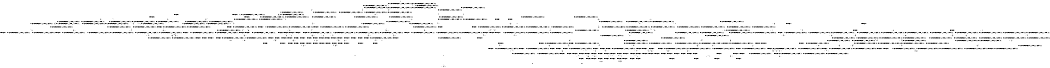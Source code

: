 digraph BCG {
size = "7, 10.5";
center = TRUE;
node [shape = circle];
0 [peripheries = 2];
0 -> 1 [label = "EX !0 !ATOMIC_EXCH_BRANCH (1, +0, TRUE, +0, 1, TRUE) !:0:1:2:"];
0 -> 2 [label = "EX !1 !ATOMIC_EXCH_BRANCH (1, +1, TRUE, +1, 1, FALSE) !:0:1:2:"];
0 -> 3 [label = "EX !2 !ATOMIC_EXCH_BRANCH (1, +1, TRUE, +0, 3, TRUE) !:0:1:2:"];
0 -> 4 [label = "EX !0 !ATOMIC_EXCH_BRANCH (1, +0, TRUE, +0, 1, TRUE) !:0:1:2:"];
1 -> 5 [label = "EX !2 !ATOMIC_EXCH_BRANCH (1, +1, TRUE, +0, 3, TRUE) !:0:1:2:"];
2 -> 6 [label = "EX !0 !ATOMIC_EXCH_BRANCH (1, +0, TRUE, +0, 1, FALSE) !:0:1:2:"];
2 -> 7 [label = "TERMINATE !1"];
2 -> 8 [label = "EX !2 !ATOMIC_EXCH_BRANCH (1, +1, TRUE, +0, 3, FALSE) !:0:1:2:"];
2 -> 9 [label = "EX !0 !ATOMIC_EXCH_BRANCH (1, +0, TRUE, +0, 1, FALSE) !:0:1:2:"];
3 -> 10 [label = "EX !0 !ATOMIC_EXCH_BRANCH (1, +0, TRUE, +0, 1, FALSE) !:0:1:2:"];
3 -> 11 [label = "TERMINATE !2"];
3 -> 12 [label = "EX !1 !ATOMIC_EXCH_BRANCH (1, +1, TRUE, +1, 1, TRUE) !:0:1:2:"];
3 -> 13 [label = "EX !0 !ATOMIC_EXCH_BRANCH (1, +0, TRUE, +0, 1, FALSE) !:0:1:2:"];
4 -> 5 [label = "EX !2 !ATOMIC_EXCH_BRANCH (1, +1, TRUE, +0, 3, TRUE) !:0:1:2:"];
4 -> 14 [label = "EX !1 !ATOMIC_EXCH_BRANCH (1, +1, TRUE, +1, 1, FALSE) !:0:1:2:"];
4 -> 15 [label = "EX !2 !ATOMIC_EXCH_BRANCH (1, +1, TRUE, +0, 3, TRUE) !:0:1:2:"];
4 -> 4 [label = "EX !0 !ATOMIC_EXCH_BRANCH (1, +0, TRUE, +0, 1, TRUE) !:0:1:2:"];
5 -> 10 [label = "EX !0 !ATOMIC_EXCH_BRANCH (1, +0, TRUE, +0, 1, FALSE) !:0:1:2:"];
6 -> 16 [label = "EX !2 !ATOMIC_EXCH_BRANCH (1, +1, TRUE, +0, 3, TRUE) !:0:1:2:"];
7 -> 17 [label = "EX !0 !ATOMIC_EXCH_BRANCH (1, +0, TRUE, +0, 1, FALSE) !:0:2:"];
7 -> 18 [label = "EX !2 !ATOMIC_EXCH_BRANCH (1, +1, TRUE, +0, 3, FALSE) !:0:2:"];
7 -> 19 [label = "EX !0 !ATOMIC_EXCH_BRANCH (1, +0, TRUE, +0, 1, FALSE) !:0:2:"];
8 -> 20 [label = "EX !2 !ATOMIC_EXCH_BRANCH (1, +0, TRUE, +1, 1, TRUE) !:0:1:2:"];
8 -> 21 [label = "TERMINATE !1"];
8 -> 22 [label = "EX !0 !ATOMIC_EXCH_BRANCH (1, +0, TRUE, +0, 1, FALSE) !:0:1:2:"];
8 -> 23 [label = "EX !2 !ATOMIC_EXCH_BRANCH (1, +0, TRUE, +1, 1, TRUE) !:0:1:2:"];
9 -> 16 [label = "EX !2 !ATOMIC_EXCH_BRANCH (1, +1, TRUE, +0, 3, TRUE) !:0:1:2:"];
9 -> 24 [label = "TERMINATE !1"];
9 -> 25 [label = "TERMINATE !0"];
9 -> 26 [label = "EX !2 !ATOMIC_EXCH_BRANCH (1, +1, TRUE, +0, 3, TRUE) !:0:1:2:"];
10 -> 16 [label = "EX !1 !ATOMIC_EXCH_BRANCH (1, +1, TRUE, +1, 1, FALSE) !:0:1:2:"];
11 -> 27 [label = "EX !0 !ATOMIC_EXCH_BRANCH (1, +0, TRUE, +0, 1, FALSE) !:0:1:"];
11 -> 28 [label = "EX !1 !ATOMIC_EXCH_BRANCH (1, +1, TRUE, +1, 1, TRUE) !:0:1:"];
11 -> 29 [label = "EX !0 !ATOMIC_EXCH_BRANCH (1, +0, TRUE, +0, 1, FALSE) !:0:1:"];
12 -> 30 [label = "EX !0 !ATOMIC_EXCH_BRANCH (1, +0, TRUE, +0, 1, FALSE) !:0:1:2:"];
12 -> 31 [label = "TERMINATE !2"];
12 -> 32 [label = "EX !0 !ATOMIC_EXCH_BRANCH (1, +0, TRUE, +0, 1, FALSE) !:0:1:2:"];
12 -> 12 [label = "EX !1 !ATOMIC_EXCH_BRANCH (1, +1, TRUE, +1, 1, TRUE) !:0:1:2:"];
13 -> 16 [label = "EX !1 !ATOMIC_EXCH_BRANCH (1, +1, TRUE, +1, 1, FALSE) !:0:1:2:"];
13 -> 33 [label = "TERMINATE !2"];
13 -> 34 [label = "TERMINATE !0"];
13 -> 26 [label = "EX !1 !ATOMIC_EXCH_BRANCH (1, +1, TRUE, +1, 1, FALSE) !:0:1:2:"];
14 -> 6 [label = "EX !0 !ATOMIC_EXCH_BRANCH (1, +0, TRUE, +0, 1, FALSE) !:0:1:2:"];
14 -> 35 [label = "TERMINATE !1"];
14 -> 36 [label = "EX !2 !ATOMIC_EXCH_BRANCH (1, +1, TRUE, +0, 3, FALSE) !:0:1:2:"];
14 -> 9 [label = "EX !0 !ATOMIC_EXCH_BRANCH (1, +0, TRUE, +0, 1, FALSE) !:0:1:2:"];
15 -> 10 [label = "EX !0 !ATOMIC_EXCH_BRANCH (1, +0, TRUE, +0, 1, FALSE) !:0:1:2:"];
15 -> 37 [label = "TERMINATE !2"];
15 -> 38 [label = "EX !1 !ATOMIC_EXCH_BRANCH (1, +1, TRUE, +1, 1, TRUE) !:0:1:2:"];
15 -> 13 [label = "EX !0 !ATOMIC_EXCH_BRANCH (1, +0, TRUE, +0, 1, FALSE) !:0:1:2:"];
16 -> 39 [label = "TERMINATE !0"];
17 -> 40 [label = "EX !2 !ATOMIC_EXCH_BRANCH (1, +1, TRUE, +0, 3, TRUE) !:0:2:"];
18 -> 41 [label = "EX !2 !ATOMIC_EXCH_BRANCH (1, +0, TRUE, +1, 1, TRUE) !:0:2:"];
18 -> 42 [label = "EX !0 !ATOMIC_EXCH_BRANCH (1, +0, TRUE, +0, 1, FALSE) !:0:2:"];
18 -> 43 [label = "EX !2 !ATOMIC_EXCH_BRANCH (1, +0, TRUE, +1, 1, TRUE) !:0:2:"];
19 -> 40 [label = "EX !2 !ATOMIC_EXCH_BRANCH (1, +1, TRUE, +0, 3, TRUE) !:0:2:"];
19 -> 44 [label = "TERMINATE !0"];
19 -> 45 [label = "EX !2 !ATOMIC_EXCH_BRANCH (1, +1, TRUE, +0, 3, TRUE) !:0:2:"];
20 -> 46 [label = "EX !2 !ATOMIC_EXCH_BRANCH (1, +1, TRUE, +0, 3, TRUE) !:0:1:2:"];
21 -> 41 [label = "EX !2 !ATOMIC_EXCH_BRANCH (1, +0, TRUE, +1, 1, TRUE) !:0:2:"];
21 -> 42 [label = "EX !0 !ATOMIC_EXCH_BRANCH (1, +0, TRUE, +0, 1, FALSE) !:0:2:"];
21 -> 43 [label = "EX !2 !ATOMIC_EXCH_BRANCH (1, +0, TRUE, +1, 1, TRUE) !:0:2:"];
22 -> 47 [label = "EX !2 !ATOMIC_EXCH_BRANCH (1, +0, TRUE, +1, 1, FALSE) !:0:1:2:"];
22 -> 48 [label = "TERMINATE !1"];
22 -> 49 [label = "TERMINATE !0"];
22 -> 50 [label = "EX !2 !ATOMIC_EXCH_BRANCH (1, +0, TRUE, +1, 1, FALSE) !:0:1:2:"];
23 -> 46 [label = "EX !2 !ATOMIC_EXCH_BRANCH (1, +1, TRUE, +0, 3, TRUE) !:0:1:2:"];
23 -> 51 [label = "TERMINATE !1"];
23 -> 52 [label = "EX !0 !ATOMIC_EXCH_BRANCH (1, +0, TRUE, +0, 1, TRUE) !:0:1:2:"];
23 -> 53 [label = "EX !2 !ATOMIC_EXCH_BRANCH (1, +1, TRUE, +0, 3, TRUE) !:0:1:2:"];
24 -> 40 [label = "EX !2 !ATOMIC_EXCH_BRANCH (1, +1, TRUE, +0, 3, TRUE) !:0:2:"];
24 -> 44 [label = "TERMINATE !0"];
24 -> 45 [label = "EX !2 !ATOMIC_EXCH_BRANCH (1, +1, TRUE, +0, 3, TRUE) !:0:2:"];
25 -> 54 [label = "EX !2 !ATOMIC_EXCH_BRANCH (1, +1, TRUE, +0, 3, TRUE) !:1:2:"];
25 -> 44 [label = "TERMINATE !1"];
25 -> 55 [label = "EX !2 !ATOMIC_EXCH_BRANCH (1, +1, TRUE, +0, 3, TRUE) !:1:2:"];
26 -> 39 [label = "TERMINATE !0"];
26 -> 56 [label = "TERMINATE !1"];
26 -> 57 [label = "TERMINATE !2"];
26 -> 58 [label = "TERMINATE !0"];
27 -> 59 [label = "EX !1 !ATOMIC_EXCH_BRANCH (1, +1, TRUE, +1, 1, FALSE) !:0:1:"];
28 -> 60 [label = "EX !0 !ATOMIC_EXCH_BRANCH (1, +0, TRUE, +0, 1, FALSE) !:0:1:"];
28 -> 61 [label = "EX !0 !ATOMIC_EXCH_BRANCH (1, +0, TRUE, +0, 1, FALSE) !:0:1:"];
28 -> 28 [label = "EX !1 !ATOMIC_EXCH_BRANCH (1, +1, TRUE, +1, 1, TRUE) !:0:1:"];
29 -> 59 [label = "EX !1 !ATOMIC_EXCH_BRANCH (1, +1, TRUE, +1, 1, FALSE) !:0:1:"];
29 -> 62 [label = "TERMINATE !0"];
29 -> 63 [label = "EX !1 !ATOMIC_EXCH_BRANCH (1, +1, TRUE, +1, 1, FALSE) !:0:1:"];
30 -> 16 [label = "EX !1 !ATOMIC_EXCH_BRANCH (1, +1, TRUE, +1, 1, FALSE) !:0:1:2:"];
31 -> 64 [label = "EX !1 !ATOMIC_EXCH_BRANCH (1, +1, TRUE, +1, 1, TRUE) !:0:1:"];
31 -> 61 [label = "EX !0 !ATOMIC_EXCH_BRANCH (1, +0, TRUE, +0, 1, FALSE) !:0:1:"];
31 -> 28 [label = "EX !1 !ATOMIC_EXCH_BRANCH (1, +1, TRUE, +1, 1, TRUE) !:0:1:"];
32 -> 16 [label = "EX !1 !ATOMIC_EXCH_BRANCH (1, +1, TRUE, +1, 1, FALSE) !:0:1:2:"];
32 -> 65 [label = "TERMINATE !2"];
32 -> 66 [label = "TERMINATE !0"];
32 -> 26 [label = "EX !1 !ATOMIC_EXCH_BRANCH (1, +1, TRUE, +1, 1, FALSE) !:0:1:2:"];
33 -> 59 [label = "EX !1 !ATOMIC_EXCH_BRANCH (1, +1, TRUE, +1, 1, FALSE) !:0:1:"];
33 -> 62 [label = "TERMINATE !0"];
33 -> 63 [label = "EX !1 !ATOMIC_EXCH_BRANCH (1, +1, TRUE, +1, 1, FALSE) !:0:1:"];
34 -> 54 [label = "EX !1 !ATOMIC_EXCH_BRANCH (1, +1, TRUE, +1, 1, FALSE) !:1:2:"];
34 -> 62 [label = "TERMINATE !2"];
34 -> 55 [label = "EX !1 !ATOMIC_EXCH_BRANCH (1, +1, TRUE, +1, 1, FALSE) !:1:2:"];
35 -> 17 [label = "EX !0 !ATOMIC_EXCH_BRANCH (1, +0, TRUE, +0, 1, FALSE) !:0:2:"];
35 -> 67 [label = "EX !2 !ATOMIC_EXCH_BRANCH (1, +1, TRUE, +0, 3, FALSE) !:0:2:"];
35 -> 19 [label = "EX !0 !ATOMIC_EXCH_BRANCH (1, +0, TRUE, +0, 1, FALSE) !:0:2:"];
36 -> 68 [label = "EX !0 !ATOMIC_EXCH_BRANCH (1, +0, TRUE, +0, 1, FALSE) !:0:1:2:"];
36 -> 69 [label = "TERMINATE !1"];
36 -> 70 [label = "EX !2 !ATOMIC_EXCH_BRANCH (1, +0, TRUE, +1, 1, TRUE) !:0:1:2:"];
36 -> 22 [label = "EX !0 !ATOMIC_EXCH_BRANCH (1, +0, TRUE, +0, 1, FALSE) !:0:1:2:"];
37 -> 27 [label = "EX !0 !ATOMIC_EXCH_BRANCH (1, +0, TRUE, +0, 1, FALSE) !:0:1:"];
37 -> 71 [label = "EX !1 !ATOMIC_EXCH_BRANCH (1, +1, TRUE, +1, 1, TRUE) !:0:1:"];
37 -> 29 [label = "EX !0 !ATOMIC_EXCH_BRANCH (1, +0, TRUE, +0, 1, FALSE) !:0:1:"];
38 -> 30 [label = "EX !0 !ATOMIC_EXCH_BRANCH (1, +0, TRUE, +0, 1, FALSE) !:0:1:2:"];
38 -> 72 [label = "TERMINATE !2"];
38 -> 38 [label = "EX !1 !ATOMIC_EXCH_BRANCH (1, +1, TRUE, +1, 1, TRUE) !:0:1:2:"];
38 -> 32 [label = "EX !0 !ATOMIC_EXCH_BRANCH (1, +0, TRUE, +0, 1, FALSE) !:0:1:2:"];
39 -> 73 [label = "TERMINATE !2"];
40 -> 74 [label = "TERMINATE !0"];
41 -> 75 [label = "EX !2 !ATOMIC_EXCH_BRANCH (1, +1, TRUE, +0, 3, TRUE) !:0:2:"];
42 -> 76 [label = "EX !2 !ATOMIC_EXCH_BRANCH (1, +0, TRUE, +1, 1, FALSE) !:0:2:"];
42 -> 77 [label = "TERMINATE !0"];
42 -> 78 [label = "EX !2 !ATOMIC_EXCH_BRANCH (1, +0, TRUE, +1, 1, FALSE) !:0:2:"];
43 -> 75 [label = "EX !2 !ATOMIC_EXCH_BRANCH (1, +1, TRUE, +0, 3, TRUE) !:0:2:"];
43 -> 79 [label = "EX !0 !ATOMIC_EXCH_BRANCH (1, +0, TRUE, +0, 1, TRUE) !:0:2:"];
43 -> 80 [label = "EX !2 !ATOMIC_EXCH_BRANCH (1, +1, TRUE, +0, 3, TRUE) !:0:2:"];
44 -> 81 [label = "EX !2 !ATOMIC_EXCH_BRANCH (1, +1, TRUE, +0, 3, TRUE) !:2:"];
44 -> 82 [label = "EX !2 !ATOMIC_EXCH_BRANCH (1, +1, TRUE, +0, 3, TRUE) !:2:"];
45 -> 74 [label = "TERMINATE !0"];
45 -> 83 [label = "TERMINATE !2"];
45 -> 84 [label = "TERMINATE !0"];
46 -> 85 [label = "EX !0 !ATOMIC_EXCH_BRANCH (1, +0, TRUE, +0, 1, FALSE) !:0:1:2:"];
47 -> 86 [label = "TERMINATE !0"];
48 -> 76 [label = "EX !2 !ATOMIC_EXCH_BRANCH (1, +0, TRUE, +1, 1, FALSE) !:0:2:"];
48 -> 77 [label = "TERMINATE !0"];
48 -> 78 [label = "EX !2 !ATOMIC_EXCH_BRANCH (1, +0, TRUE, +1, 1, FALSE) !:0:2:"];
49 -> 87 [label = "EX !2 !ATOMIC_EXCH_BRANCH (1, +0, TRUE, +1, 1, FALSE) !:1:2:"];
49 -> 77 [label = "TERMINATE !1"];
49 -> 88 [label = "EX !2 !ATOMIC_EXCH_BRANCH (1, +0, TRUE, +1, 1, FALSE) !:1:2:"];
50 -> 86 [label = "TERMINATE !0"];
50 -> 89 [label = "TERMINATE !1"];
50 -> 90 [label = "TERMINATE !2"];
50 -> 91 [label = "TERMINATE !0"];
51 -> 75 [label = "EX !2 !ATOMIC_EXCH_BRANCH (1, +1, TRUE, +0, 3, TRUE) !:0:2:"];
51 -> 79 [label = "EX !0 !ATOMIC_EXCH_BRANCH (1, +0, TRUE, +0, 1, TRUE) !:0:2:"];
51 -> 80 [label = "EX !2 !ATOMIC_EXCH_BRANCH (1, +1, TRUE, +0, 3, TRUE) !:0:2:"];
52 -> 92 [label = "EX !2 !ATOMIC_EXCH_BRANCH (1, +1, TRUE, +0, 3, TRUE) !:0:1:2:"];
52 -> 93 [label = "TERMINATE !1"];
52 -> 94 [label = "EX !2 !ATOMIC_EXCH_BRANCH (1, +1, TRUE, +0, 3, TRUE) !:0:1:2:"];
52 -> 52 [label = "EX !0 !ATOMIC_EXCH_BRANCH (1, +0, TRUE, +0, 1, TRUE) !:0:1:2:"];
53 -> 85 [label = "EX !0 !ATOMIC_EXCH_BRANCH (1, +0, TRUE, +0, 1, FALSE) !:0:1:2:"];
53 -> 95 [label = "TERMINATE !1"];
53 -> 96 [label = "TERMINATE !2"];
53 -> 97 [label = "EX !0 !ATOMIC_EXCH_BRANCH (1, +0, TRUE, +0, 1, FALSE) !:0:1:2:"];
54 -> 73 [label = "TERMINATE !2"];
55 -> 73 [label = "TERMINATE !2"];
55 -> 84 [label = "TERMINATE !1"];
55 -> 98 [label = "TERMINATE !2"];
56 -> 74 [label = "TERMINATE !0"];
56 -> 83 [label = "TERMINATE !2"];
56 -> 84 [label = "TERMINATE !0"];
57 -> 73 [label = "TERMINATE !0"];
57 -> 83 [label = "TERMINATE !1"];
57 -> 98 [label = "TERMINATE !0"];
58 -> 73 [label = "TERMINATE !2"];
58 -> 84 [label = "TERMINATE !1"];
58 -> 98 [label = "TERMINATE !2"];
59 -> 73 [label = "TERMINATE !0"];
60 -> 59 [label = "EX !1 !ATOMIC_EXCH_BRANCH (1, +1, TRUE, +1, 1, FALSE) !:0:1:"];
61 -> 59 [label = "EX !1 !ATOMIC_EXCH_BRANCH (1, +1, TRUE, +1, 1, FALSE) !:0:1:"];
61 -> 99 [label = "TERMINATE !0"];
61 -> 63 [label = "EX !1 !ATOMIC_EXCH_BRANCH (1, +1, TRUE, +1, 1, FALSE) !:0:1:"];
62 -> 100 [label = "EX !1 !ATOMIC_EXCH_BRANCH (1, +1, TRUE, +1, 1, FALSE) !:1:"];
62 -> 101 [label = "EX !1 !ATOMIC_EXCH_BRANCH (1, +1, TRUE, +1, 1, FALSE) !:1:"];
63 -> 73 [label = "TERMINATE !0"];
63 -> 83 [label = "TERMINATE !1"];
63 -> 98 [label = "TERMINATE !0"];
64 -> 60 [label = "EX !0 !ATOMIC_EXCH_BRANCH (1, +0, TRUE, +0, 1, FALSE) !:0:1:"];
65 -> 59 [label = "EX !1 !ATOMIC_EXCH_BRANCH (1, +1, TRUE, +1, 1, FALSE) !:0:1:"];
65 -> 99 [label = "TERMINATE !0"];
65 -> 63 [label = "EX !1 !ATOMIC_EXCH_BRANCH (1, +1, TRUE, +1, 1, FALSE) !:0:1:"];
66 -> 54 [label = "EX !1 !ATOMIC_EXCH_BRANCH (1, +1, TRUE, +1, 1, FALSE) !:1:2:"];
66 -> 99 [label = "TERMINATE !2"];
66 -> 55 [label = "EX !1 !ATOMIC_EXCH_BRANCH (1, +1, TRUE, +1, 1, FALSE) !:1:2:"];
67 -> 102 [label = "EX !0 !ATOMIC_EXCH_BRANCH (1, +0, TRUE, +0, 1, FALSE) !:0:2:"];
67 -> 103 [label = "EX !2 !ATOMIC_EXCH_BRANCH (1, +0, TRUE, +1, 1, TRUE) !:0:2:"];
67 -> 42 [label = "EX !0 !ATOMIC_EXCH_BRANCH (1, +0, TRUE, +0, 1, FALSE) !:0:2:"];
68 -> 47 [label = "EX !2 !ATOMIC_EXCH_BRANCH (1, +0, TRUE, +1, 1, FALSE) !:0:1:2:"];
69 -> 102 [label = "EX !0 !ATOMIC_EXCH_BRANCH (1, +0, TRUE, +0, 1, FALSE) !:0:2:"];
69 -> 103 [label = "EX !2 !ATOMIC_EXCH_BRANCH (1, +0, TRUE, +1, 1, TRUE) !:0:2:"];
69 -> 42 [label = "EX !0 !ATOMIC_EXCH_BRANCH (1, +0, TRUE, +0, 1, FALSE) !:0:2:"];
70 -> 104 [label = "EX !0 !ATOMIC_EXCH_BRANCH (1, +0, TRUE, +0, 1, TRUE) !:0:1:2:"];
70 -> 93 [label = "TERMINATE !1"];
70 -> 94 [label = "EX !2 !ATOMIC_EXCH_BRANCH (1, +1, TRUE, +0, 3, TRUE) !:0:1:2:"];
70 -> 52 [label = "EX !0 !ATOMIC_EXCH_BRANCH (1, +0, TRUE, +0, 1, TRUE) !:0:1:2:"];
71 -> 60 [label = "EX !0 !ATOMIC_EXCH_BRANCH (1, +0, TRUE, +0, 1, FALSE) !:0:1:"];
71 -> 71 [label = "EX !1 !ATOMIC_EXCH_BRANCH (1, +1, TRUE, +1, 1, TRUE) !:0:1:"];
71 -> 61 [label = "EX !0 !ATOMIC_EXCH_BRANCH (1, +0, TRUE, +0, 1, FALSE) !:0:1:"];
72 -> 60 [label = "EX !0 !ATOMIC_EXCH_BRANCH (1, +0, TRUE, +0, 1, FALSE) !:0:1:"];
72 -> 71 [label = "EX !1 !ATOMIC_EXCH_BRANCH (1, +1, TRUE, +1, 1, TRUE) !:0:1:"];
72 -> 61 [label = "EX !0 !ATOMIC_EXCH_BRANCH (1, +0, TRUE, +0, 1, FALSE) !:0:1:"];
73 -> 105 [label = "TERMINATE !1"];
74 -> 105 [label = "TERMINATE !2"];
75 -> 106 [label = "EX !0 !ATOMIC_EXCH_BRANCH (1, +0, TRUE, +0, 1, FALSE) !:0:2:"];
76 -> 107 [label = "TERMINATE !0"];
77 -> 108 [label = "EX !2 !ATOMIC_EXCH_BRANCH (1, +0, TRUE, +1, 1, FALSE) !:2:"];
77 -> 109 [label = "EX !2 !ATOMIC_EXCH_BRANCH (1, +0, TRUE, +1, 1, FALSE) !:2:"];
78 -> 107 [label = "TERMINATE !0"];
78 -> 110 [label = "TERMINATE !2"];
78 -> 111 [label = "TERMINATE !0"];
79 -> 112 [label = "EX !2 !ATOMIC_EXCH_BRANCH (1, +1, TRUE, +0, 3, TRUE) !:0:2:"];
79 -> 113 [label = "EX !2 !ATOMIC_EXCH_BRANCH (1, +1, TRUE, +0, 3, TRUE) !:0:2:"];
79 -> 79 [label = "EX !0 !ATOMIC_EXCH_BRANCH (1, +0, TRUE, +0, 1, TRUE) !:0:2:"];
80 -> 106 [label = "EX !0 !ATOMIC_EXCH_BRANCH (1, +0, TRUE, +0, 1, FALSE) !:0:2:"];
80 -> 114 [label = "TERMINATE !2"];
80 -> 115 [label = "EX !0 !ATOMIC_EXCH_BRANCH (1, +0, TRUE, +0, 1, FALSE) !:0:2:"];
81 -> 105 [label = "TERMINATE !2"];
82 -> 105 [label = "TERMINATE !2"];
82 -> 116 [label = "TERMINATE !2"];
83 -> 105 [label = "TERMINATE !0"];
83 -> 116 [label = "TERMINATE !0"];
84 -> 105 [label = "TERMINATE !2"];
84 -> 116 [label = "TERMINATE !2"];
85 -> 86 [label = "TERMINATE !0"];
86 -> 117 [label = "TERMINATE !2"];
87 -> 117 [label = "TERMINATE !2"];
88 -> 117 [label = "TERMINATE !2"];
88 -> 111 [label = "TERMINATE !1"];
88 -> 118 [label = "TERMINATE !2"];
89 -> 107 [label = "TERMINATE !0"];
89 -> 110 [label = "TERMINATE !2"];
89 -> 111 [label = "TERMINATE !0"];
90 -> 117 [label = "TERMINATE !0"];
90 -> 110 [label = "TERMINATE !1"];
90 -> 118 [label = "TERMINATE !0"];
91 -> 117 [label = "TERMINATE !2"];
91 -> 111 [label = "TERMINATE !1"];
91 -> 118 [label = "TERMINATE !2"];
92 -> 85 [label = "EX !0 !ATOMIC_EXCH_BRANCH (1, +0, TRUE, +0, 1, FALSE) !:0:1:2:"];
93 -> 119 [label = "EX !0 !ATOMIC_EXCH_BRANCH (1, +0, TRUE, +0, 1, TRUE) !:0:2:"];
93 -> 113 [label = "EX !2 !ATOMIC_EXCH_BRANCH (1, +1, TRUE, +0, 3, TRUE) !:0:2:"];
93 -> 79 [label = "EX !0 !ATOMIC_EXCH_BRANCH (1, +0, TRUE, +0, 1, TRUE) !:0:2:"];
94 -> 85 [label = "EX !0 !ATOMIC_EXCH_BRANCH (1, +0, TRUE, +0, 1, FALSE) !:0:1:2:"];
94 -> 120 [label = "TERMINATE !1"];
94 -> 121 [label = "TERMINATE !2"];
94 -> 97 [label = "EX !0 !ATOMIC_EXCH_BRANCH (1, +0, TRUE, +0, 1, FALSE) !:0:1:2:"];
95 -> 106 [label = "EX !0 !ATOMIC_EXCH_BRANCH (1, +0, TRUE, +0, 1, FALSE) !:0:2:"];
95 -> 114 [label = "TERMINATE !2"];
95 -> 115 [label = "EX !0 !ATOMIC_EXCH_BRANCH (1, +0, TRUE, +0, 1, FALSE) !:0:2:"];
96 -> 122 [label = "EX !0 !ATOMIC_EXCH_BRANCH (1, +0, TRUE, +0, 1, FALSE) !:0:1:"];
96 -> 114 [label = "TERMINATE !1"];
96 -> 123 [label = "EX !0 !ATOMIC_EXCH_BRANCH (1, +0, TRUE, +0, 1, FALSE) !:0:1:"];
97 -> 86 [label = "TERMINATE !0"];
97 -> 89 [label = "TERMINATE !1"];
97 -> 90 [label = "TERMINATE !2"];
97 -> 91 [label = "TERMINATE !0"];
98 -> 105 [label = "TERMINATE !1"];
98 -> 116 [label = "TERMINATE !1"];
99 -> 100 [label = "EX !1 !ATOMIC_EXCH_BRANCH (1, +1, TRUE, +1, 1, FALSE) !:1:"];
99 -> 101 [label = "EX !1 !ATOMIC_EXCH_BRANCH (1, +1, TRUE, +1, 1, FALSE) !:1:"];
100 -> 105 [label = "TERMINATE !1"];
101 -> 105 [label = "TERMINATE !1"];
101 -> 116 [label = "TERMINATE !1"];
102 -> 76 [label = "EX !2 !ATOMIC_EXCH_BRANCH (1, +0, TRUE, +1, 1, FALSE) !:0:2:"];
103 -> 119 [label = "EX !0 !ATOMIC_EXCH_BRANCH (1, +0, TRUE, +0, 1, TRUE) !:0:2:"];
103 -> 113 [label = "EX !2 !ATOMIC_EXCH_BRANCH (1, +1, TRUE, +0, 3, TRUE) !:0:2:"];
103 -> 79 [label = "EX !0 !ATOMIC_EXCH_BRANCH (1, +0, TRUE, +0, 1, TRUE) !:0:2:"];
104 -> 92 [label = "EX !2 !ATOMIC_EXCH_BRANCH (1, +1, TRUE, +0, 3, TRUE) !:0:1:2:"];
105 -> 124 [label = "exit"];
106 -> 107 [label = "TERMINATE !0"];
107 -> 125 [label = "TERMINATE !2"];
108 -> 125 [label = "TERMINATE !2"];
109 -> 125 [label = "TERMINATE !2"];
109 -> 126 [label = "TERMINATE !2"];
110 -> 125 [label = "TERMINATE !0"];
110 -> 126 [label = "TERMINATE !0"];
111 -> 125 [label = "TERMINATE !2"];
111 -> 126 [label = "TERMINATE !2"];
112 -> 106 [label = "EX !0 !ATOMIC_EXCH_BRANCH (1, +0, TRUE, +0, 1, FALSE) !:0:2:"];
113 -> 106 [label = "EX !0 !ATOMIC_EXCH_BRANCH (1, +0, TRUE, +0, 1, FALSE) !:0:2:"];
113 -> 127 [label = "TERMINATE !2"];
113 -> 115 [label = "EX !0 !ATOMIC_EXCH_BRANCH (1, +0, TRUE, +0, 1, FALSE) !:0:2:"];
114 -> 128 [label = "EX !0 !ATOMIC_EXCH_BRANCH (1, +0, TRUE, +0, 1, FALSE) !:0:"];
114 -> 129 [label = "EX !0 !ATOMIC_EXCH_BRANCH (1, +0, TRUE, +0, 1, FALSE) !:0:"];
115 -> 107 [label = "TERMINATE !0"];
115 -> 110 [label = "TERMINATE !2"];
115 -> 111 [label = "TERMINATE !0"];
116 -> 124 [label = "exit"];
117 -> 125 [label = "TERMINATE !1"];
118 -> 125 [label = "TERMINATE !1"];
118 -> 126 [label = "TERMINATE !1"];
119 -> 112 [label = "EX !2 !ATOMIC_EXCH_BRANCH (1, +1, TRUE, +0, 3, TRUE) !:0:2:"];
120 -> 106 [label = "EX !0 !ATOMIC_EXCH_BRANCH (1, +0, TRUE, +0, 1, FALSE) !:0:2:"];
120 -> 127 [label = "TERMINATE !2"];
120 -> 115 [label = "EX !0 !ATOMIC_EXCH_BRANCH (1, +0, TRUE, +0, 1, FALSE) !:0:2:"];
121 -> 122 [label = "EX !0 !ATOMIC_EXCH_BRANCH (1, +0, TRUE, +0, 1, FALSE) !:0:1:"];
121 -> 127 [label = "TERMINATE !1"];
121 -> 123 [label = "EX !0 !ATOMIC_EXCH_BRANCH (1, +0, TRUE, +0, 1, FALSE) !:0:1:"];
122 -> 117 [label = "TERMINATE !0"];
123 -> 117 [label = "TERMINATE !0"];
123 -> 110 [label = "TERMINATE !1"];
123 -> 118 [label = "TERMINATE !0"];
125 -> 124 [label = "exit"];
126 -> 124 [label = "exit"];
127 -> 128 [label = "EX !0 !ATOMIC_EXCH_BRANCH (1, +0, TRUE, +0, 1, FALSE) !:0:"];
127 -> 129 [label = "EX !0 !ATOMIC_EXCH_BRANCH (1, +0, TRUE, +0, 1, FALSE) !:0:"];
128 -> 125 [label = "TERMINATE !0"];
129 -> 125 [label = "TERMINATE !0"];
129 -> 126 [label = "TERMINATE !0"];
}
